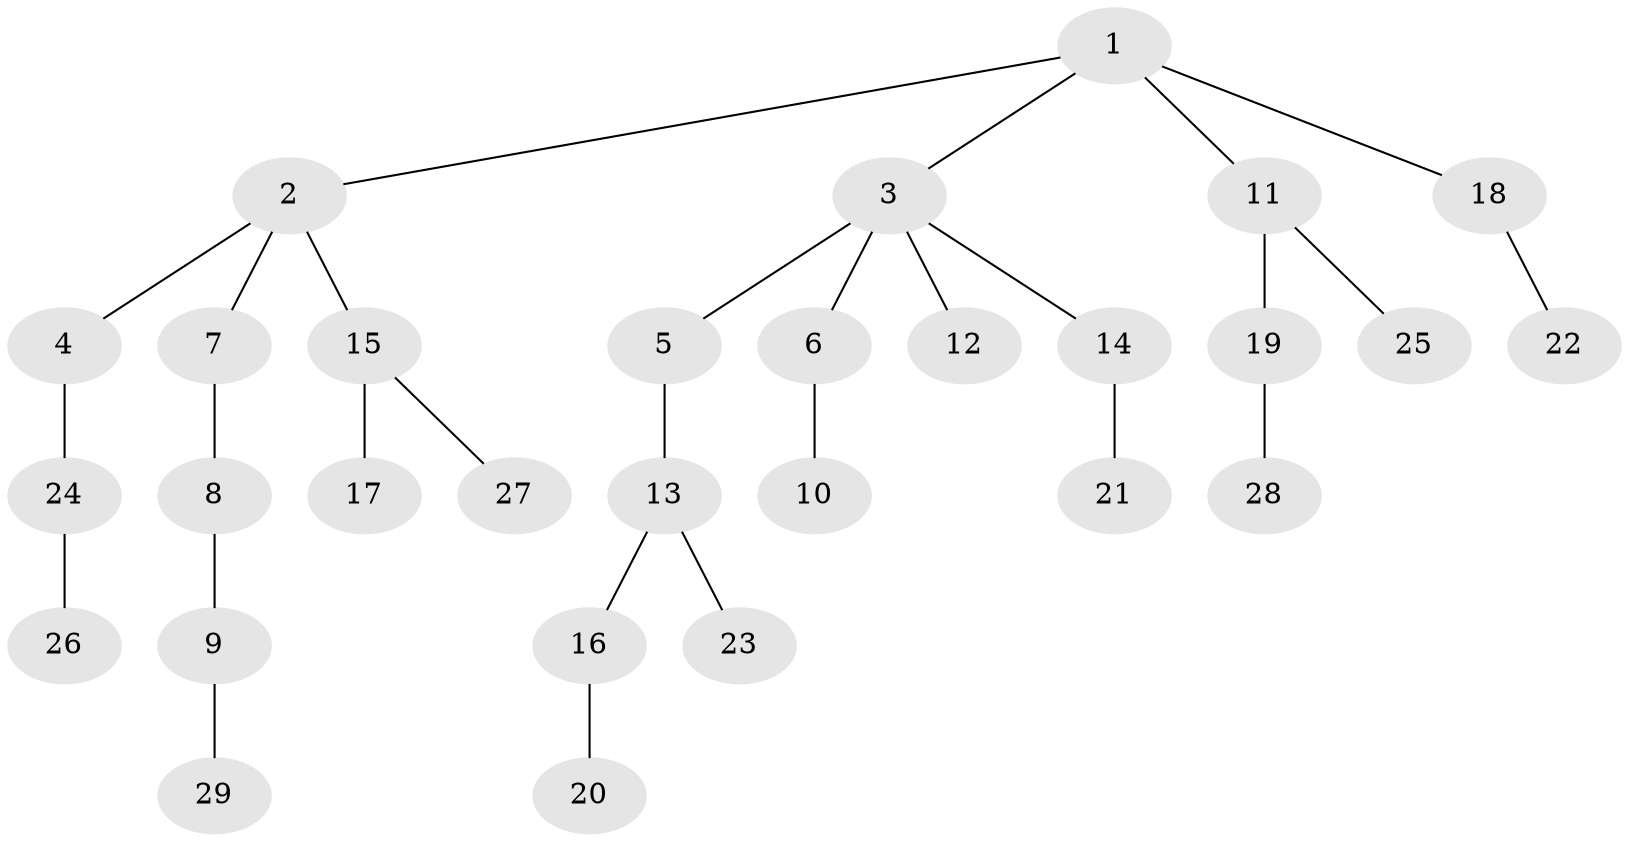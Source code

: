 // original degree distribution, {5: 0.08771929824561403, 3: 0.08771929824561403, 2: 0.22807017543859648, 4: 0.07017543859649122, 1: 0.5263157894736842}
// Generated by graph-tools (version 1.1) at 2025/36/03/09/25 02:36:37]
// undirected, 29 vertices, 28 edges
graph export_dot {
graph [start="1"]
  node [color=gray90,style=filled];
  1;
  2;
  3;
  4;
  5;
  6;
  7;
  8;
  9;
  10;
  11;
  12;
  13;
  14;
  15;
  16;
  17;
  18;
  19;
  20;
  21;
  22;
  23;
  24;
  25;
  26;
  27;
  28;
  29;
  1 -- 2 [weight=1.0];
  1 -- 3 [weight=1.0];
  1 -- 11 [weight=1.0];
  1 -- 18 [weight=1.0];
  2 -- 4 [weight=1.0];
  2 -- 7 [weight=1.0];
  2 -- 15 [weight=1.0];
  3 -- 5 [weight=1.0];
  3 -- 6 [weight=2.0];
  3 -- 12 [weight=1.0];
  3 -- 14 [weight=1.0];
  4 -- 24 [weight=1.0];
  5 -- 13 [weight=1.0];
  6 -- 10 [weight=1.0];
  7 -- 8 [weight=2.0];
  8 -- 9 [weight=1.0];
  9 -- 29 [weight=1.0];
  11 -- 19 [weight=1.0];
  11 -- 25 [weight=1.0];
  13 -- 16 [weight=1.0];
  13 -- 23 [weight=1.0];
  14 -- 21 [weight=1.0];
  15 -- 17 [weight=1.0];
  15 -- 27 [weight=1.0];
  16 -- 20 [weight=1.0];
  18 -- 22 [weight=1.0];
  19 -- 28 [weight=1.0];
  24 -- 26 [weight=1.0];
}
